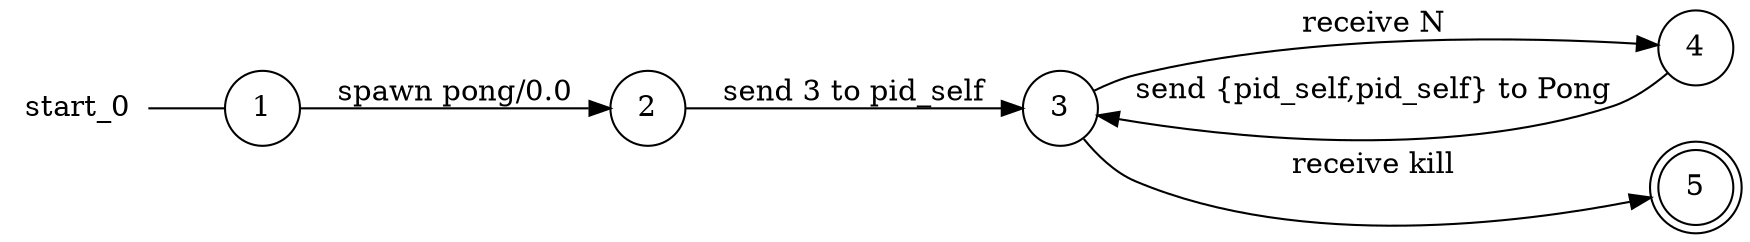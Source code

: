 digraph start_0 {
	rankdir="LR";
	n_0 [label="start_0", shape="plaintext"];
	n_1 [id="5", shape=doublecircle, label="5"];
	n_2 [id="6", shape=circle, label="4"];
	n_3 [id="1", shape=circle, label="1"];
	n_0 -> n_3 [arrowhead=none];
	n_4 [id="2", shape=circle, label="2"];
	n_5 [id="3", shape=circle, label="3"];

	n_4 -> n_5 [id="[$e|7]", label="send 3 to pid_self"];
	n_2 -> n_5 [id="[$e|3]", label="send {pid_self,pid_self} to Pong"];
	n_5 -> n_2 [id="[$e|4]", label="receive N"];
	n_3 -> n_4 [id="[$e|1]", label="spawn pong/0.0"];
	n_5 -> n_1 [id="[$e|0]", label="receive kill"];
}
